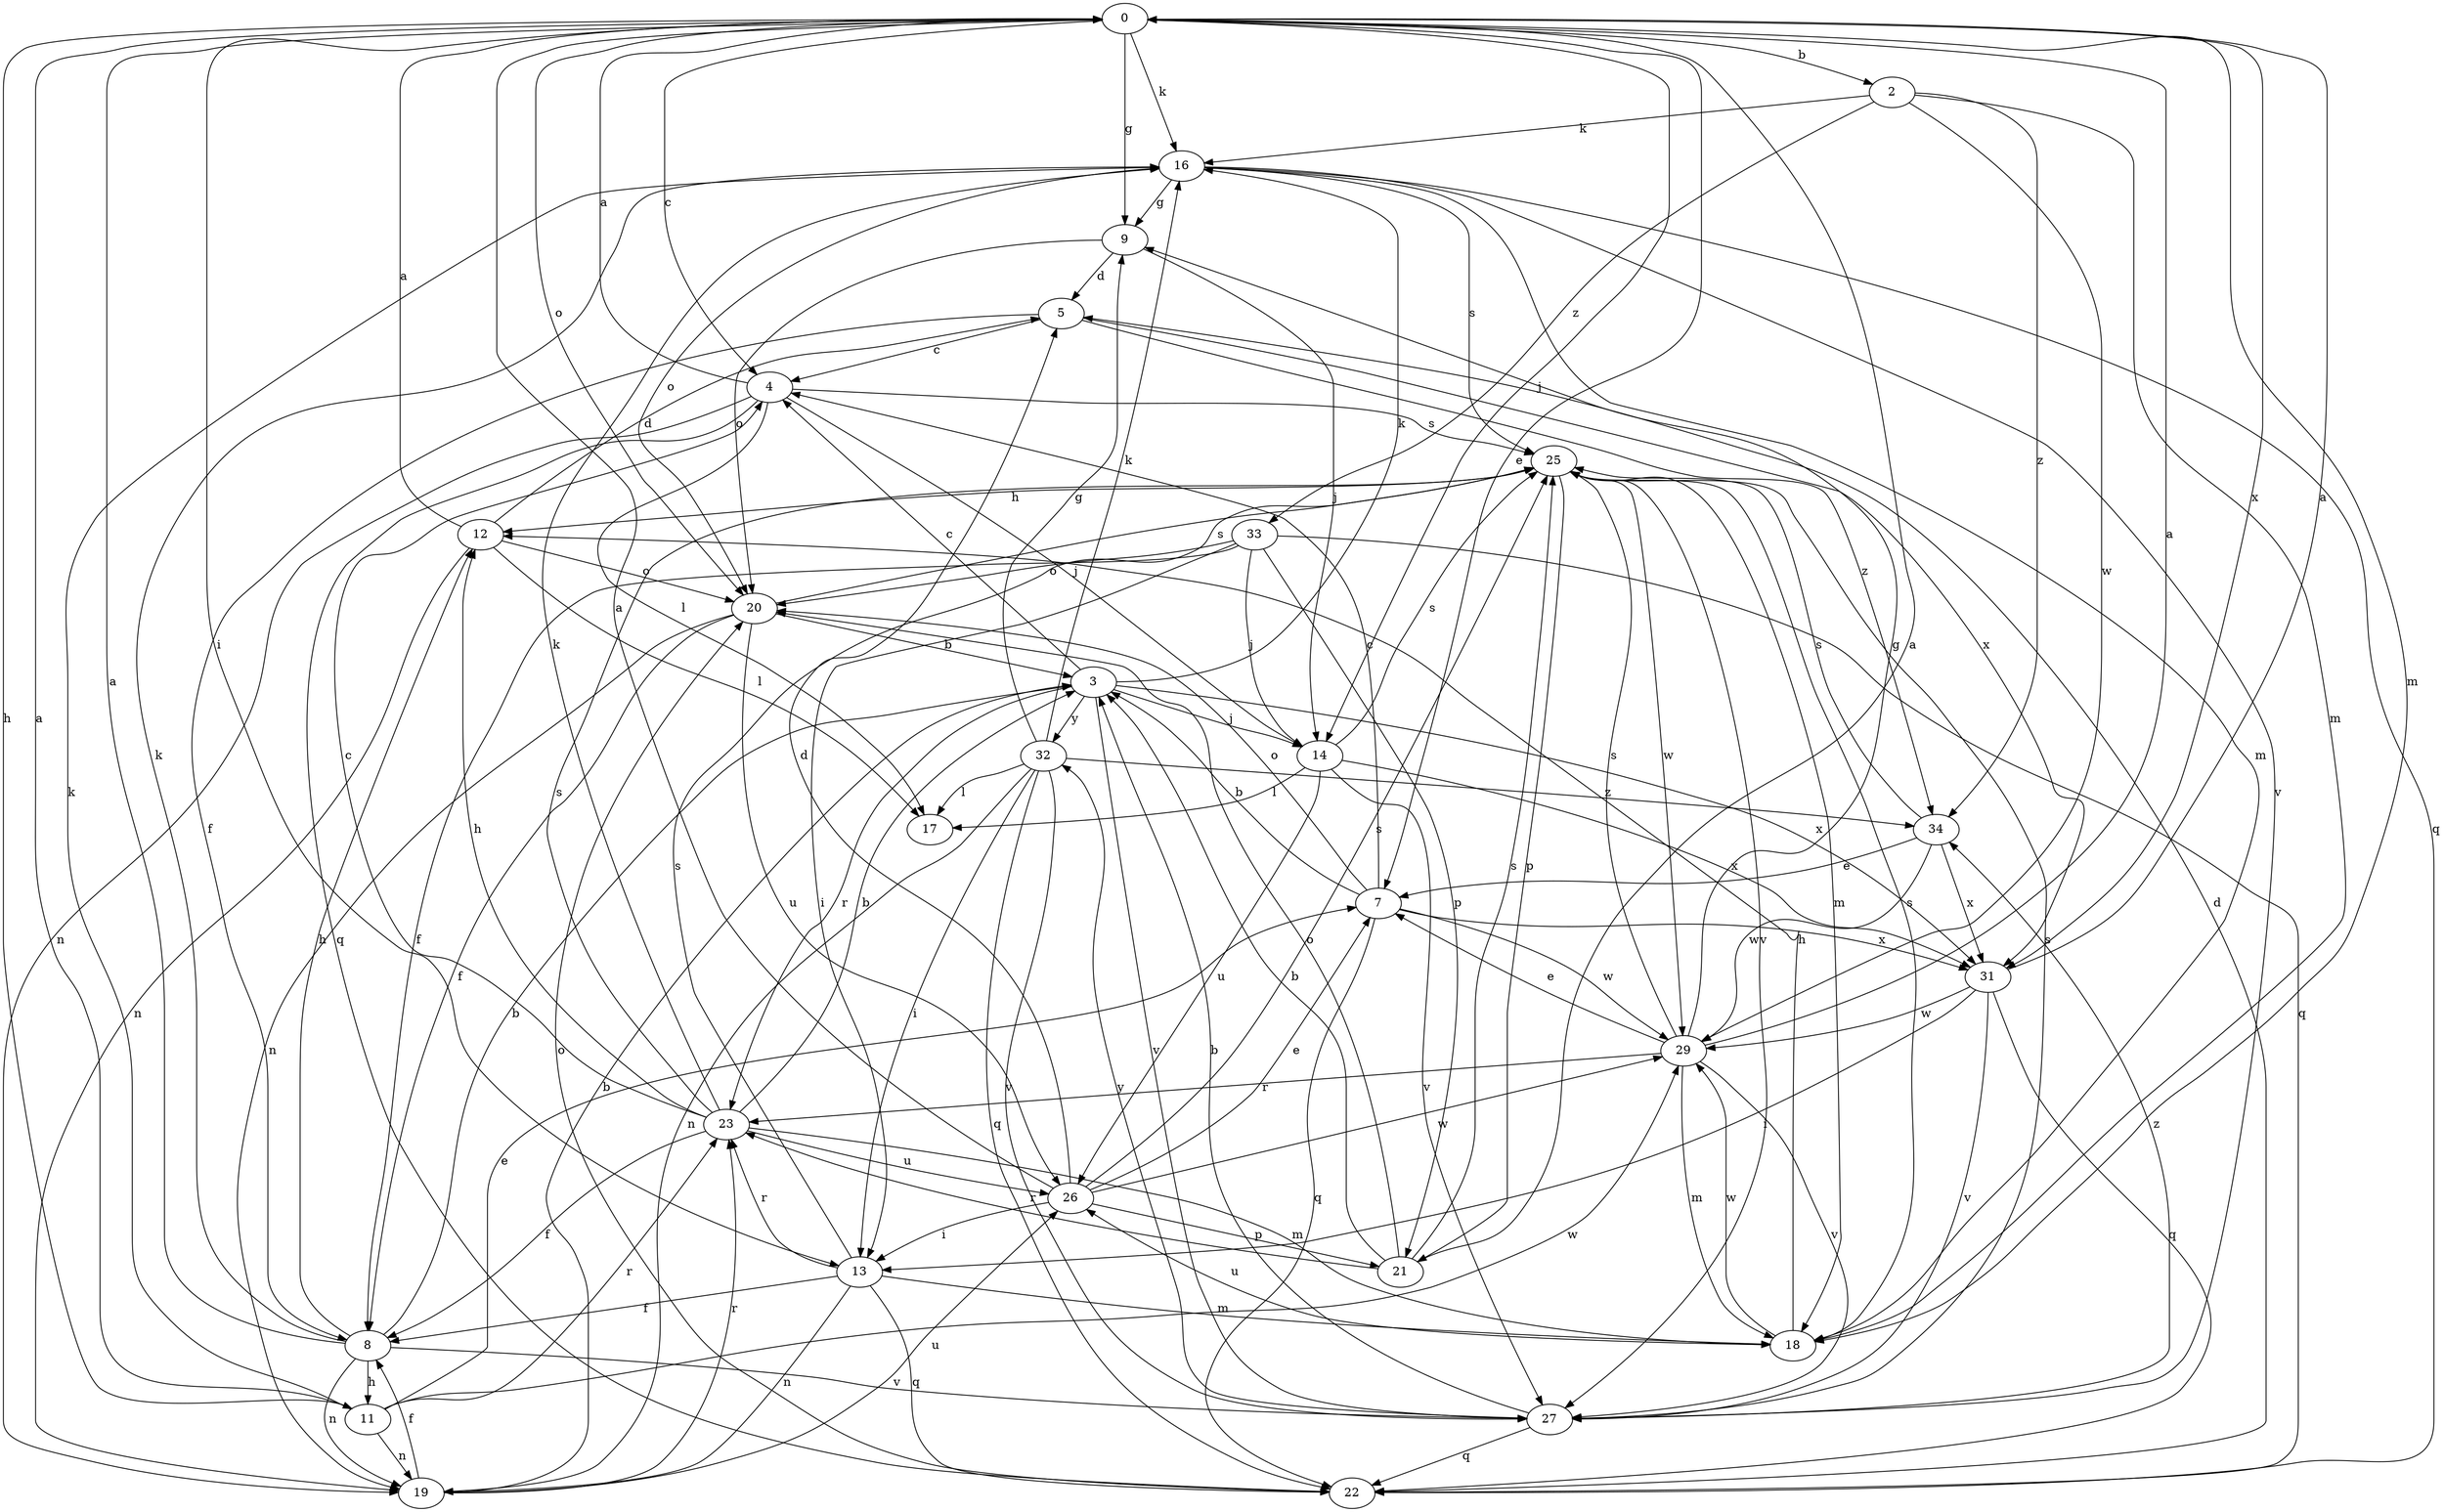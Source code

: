 strict digraph  {
0;
2;
3;
4;
5;
7;
8;
9;
11;
12;
13;
14;
16;
17;
18;
19;
20;
21;
22;
23;
25;
26;
27;
29;
31;
32;
33;
34;
0 -> 2  [label=b];
0 -> 4  [label=c];
0 -> 7  [label=e];
0 -> 9  [label=g];
0 -> 11  [label=h];
0 -> 13  [label=i];
0 -> 14  [label=j];
0 -> 16  [label=k];
0 -> 18  [label=m];
0 -> 20  [label=o];
0 -> 31  [label=x];
2 -> 16  [label=k];
2 -> 18  [label=m];
2 -> 29  [label=w];
2 -> 33  [label=z];
2 -> 34  [label=z];
3 -> 4  [label=c];
3 -> 14  [label=j];
3 -> 16  [label=k];
3 -> 23  [label=r];
3 -> 27  [label=v];
3 -> 31  [label=x];
3 -> 32  [label=y];
4 -> 0  [label=a];
4 -> 14  [label=j];
4 -> 17  [label=l];
4 -> 19  [label=n];
4 -> 22  [label=q];
4 -> 25  [label=s];
5 -> 4  [label=c];
5 -> 8  [label=f];
5 -> 31  [label=x];
5 -> 34  [label=z];
7 -> 3  [label=b];
7 -> 4  [label=c];
7 -> 20  [label=o];
7 -> 22  [label=q];
7 -> 29  [label=w];
7 -> 31  [label=x];
8 -> 0  [label=a];
8 -> 3  [label=b];
8 -> 11  [label=h];
8 -> 12  [label=h];
8 -> 16  [label=k];
8 -> 19  [label=n];
8 -> 27  [label=v];
9 -> 5  [label=d];
9 -> 14  [label=j];
9 -> 20  [label=o];
11 -> 0  [label=a];
11 -> 7  [label=e];
11 -> 16  [label=k];
11 -> 19  [label=n];
11 -> 23  [label=r];
11 -> 29  [label=w];
12 -> 0  [label=a];
12 -> 5  [label=d];
12 -> 17  [label=l];
12 -> 19  [label=n];
12 -> 20  [label=o];
13 -> 8  [label=f];
13 -> 18  [label=m];
13 -> 19  [label=n];
13 -> 22  [label=q];
13 -> 23  [label=r];
13 -> 25  [label=s];
14 -> 17  [label=l];
14 -> 25  [label=s];
14 -> 26  [label=u];
14 -> 27  [label=v];
14 -> 31  [label=x];
16 -> 9  [label=g];
16 -> 18  [label=m];
16 -> 20  [label=o];
16 -> 22  [label=q];
16 -> 25  [label=s];
16 -> 27  [label=v];
18 -> 12  [label=h];
18 -> 25  [label=s];
18 -> 26  [label=u];
18 -> 29  [label=w];
19 -> 3  [label=b];
19 -> 8  [label=f];
19 -> 23  [label=r];
19 -> 26  [label=u];
20 -> 3  [label=b];
20 -> 8  [label=f];
20 -> 19  [label=n];
20 -> 25  [label=s];
20 -> 26  [label=u];
21 -> 0  [label=a];
21 -> 3  [label=b];
21 -> 20  [label=o];
21 -> 23  [label=r];
21 -> 25  [label=s];
22 -> 5  [label=d];
22 -> 20  [label=o];
23 -> 3  [label=b];
23 -> 4  [label=c];
23 -> 8  [label=f];
23 -> 12  [label=h];
23 -> 16  [label=k];
23 -> 18  [label=m];
23 -> 25  [label=s];
23 -> 26  [label=u];
25 -> 12  [label=h];
25 -> 18  [label=m];
25 -> 21  [label=p];
25 -> 27  [label=v];
25 -> 29  [label=w];
26 -> 0  [label=a];
26 -> 5  [label=d];
26 -> 7  [label=e];
26 -> 13  [label=i];
26 -> 21  [label=p];
26 -> 25  [label=s];
26 -> 29  [label=w];
27 -> 3  [label=b];
27 -> 22  [label=q];
27 -> 25  [label=s];
27 -> 32  [label=y];
27 -> 34  [label=z];
29 -> 0  [label=a];
29 -> 7  [label=e];
29 -> 9  [label=g];
29 -> 18  [label=m];
29 -> 23  [label=r];
29 -> 25  [label=s];
29 -> 27  [label=v];
31 -> 0  [label=a];
31 -> 13  [label=i];
31 -> 22  [label=q];
31 -> 27  [label=v];
31 -> 29  [label=w];
32 -> 9  [label=g];
32 -> 13  [label=i];
32 -> 16  [label=k];
32 -> 17  [label=l];
32 -> 19  [label=n];
32 -> 22  [label=q];
32 -> 27  [label=v];
32 -> 34  [label=z];
33 -> 8  [label=f];
33 -> 13  [label=i];
33 -> 14  [label=j];
33 -> 20  [label=o];
33 -> 21  [label=p];
33 -> 22  [label=q];
34 -> 7  [label=e];
34 -> 25  [label=s];
34 -> 29  [label=w];
34 -> 31  [label=x];
}
